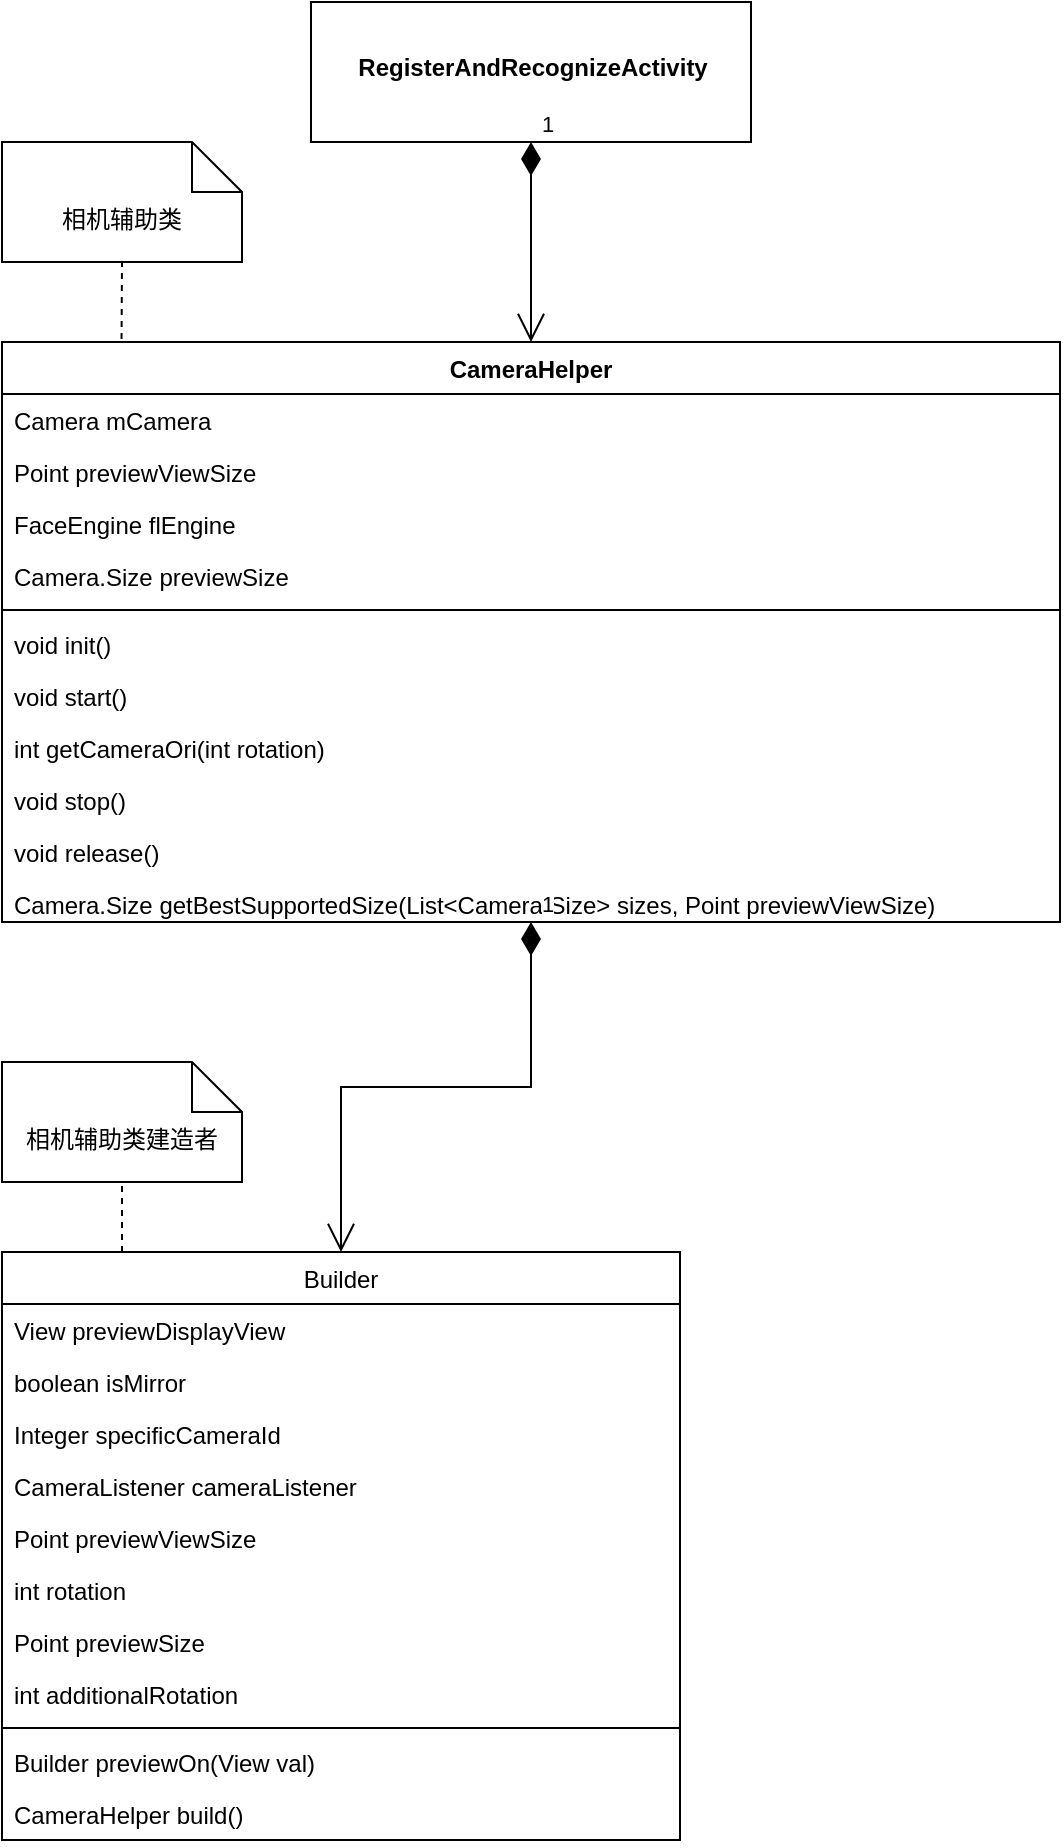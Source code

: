 <mxfile version="13.10.6" type="github">
  <diagram id="C5RBs43oDa-KdzZeNtuy" name="Page-1">
    <mxGraphModel dx="1422" dy="762" grid="1" gridSize="10" guides="1" tooltips="1" connect="1" arrows="1" fold="1" page="1" pageScale="1" pageWidth="827" pageHeight="1169" math="0" shadow="0">
      <root>
        <mxCell id="WIyWlLk6GJQsqaUBKTNV-0" />
        <mxCell id="WIyWlLk6GJQsqaUBKTNV-1" parent="WIyWlLk6GJQsqaUBKTNV-0" />
        <mxCell id="D0pM8Ozt61VsWx_AugoM-1" value="&lt;b&gt;RegisterAndRecognizeActivity&lt;/b&gt;&lt;p style=&quot;margin: 4px 0px 0px&quot;&gt;&lt;/p&gt;" style="html=1;" vertex="1" parent="WIyWlLk6GJQsqaUBKTNV-1">
          <mxGeometry x="334.5" y="210" width="220" height="70" as="geometry" />
        </mxCell>
        <mxCell id="D0pM8Ozt61VsWx_AugoM-2" value="CameraHelper" style="swimlane;fontStyle=1;align=center;verticalAlign=top;childLayout=stackLayout;horizontal=1;startSize=26;horizontalStack=0;resizeParent=1;resizeParentMax=0;resizeLast=0;collapsible=1;marginBottom=0;" vertex="1" parent="WIyWlLk6GJQsqaUBKTNV-1">
          <mxGeometry x="180" y="380" width="529" height="290" as="geometry" />
        </mxCell>
        <mxCell id="D0pM8Ozt61VsWx_AugoM-3" value="Camera mCamera" style="text;strokeColor=none;fillColor=none;align=left;verticalAlign=top;spacingLeft=4;spacingRight=4;overflow=hidden;rotatable=0;points=[[0,0.5],[1,0.5]];portConstraint=eastwest;" vertex="1" parent="D0pM8Ozt61VsWx_AugoM-2">
          <mxGeometry y="26" width="529" height="26" as="geometry" />
        </mxCell>
        <mxCell id="D0pM8Ozt61VsWx_AugoM-4" value="Point previewViewSize" style="text;strokeColor=none;fillColor=none;align=left;verticalAlign=top;spacingLeft=4;spacingRight=4;overflow=hidden;rotatable=0;points=[[0,0.5],[1,0.5]];portConstraint=eastwest;" vertex="1" parent="D0pM8Ozt61VsWx_AugoM-2">
          <mxGeometry y="52" width="529" height="26" as="geometry" />
        </mxCell>
        <mxCell id="D0pM8Ozt61VsWx_AugoM-5" value="FaceEngine flEngine" style="text;strokeColor=none;fillColor=none;align=left;verticalAlign=top;spacingLeft=4;spacingRight=4;overflow=hidden;rotatable=0;points=[[0,0.5],[1,0.5]];portConstraint=eastwest;" vertex="1" parent="D0pM8Ozt61VsWx_AugoM-2">
          <mxGeometry y="78" width="529" height="26" as="geometry" />
        </mxCell>
        <mxCell id="D0pM8Ozt61VsWx_AugoM-6" value="Camera.Size previewSize" style="text;strokeColor=none;fillColor=none;align=left;verticalAlign=top;spacingLeft=4;spacingRight=4;overflow=hidden;rotatable=0;points=[[0,0.5],[1,0.5]];portConstraint=eastwest;" vertex="1" parent="D0pM8Ozt61VsWx_AugoM-2">
          <mxGeometry y="104" width="529" height="26" as="geometry" />
        </mxCell>
        <mxCell id="D0pM8Ozt61VsWx_AugoM-10" value="" style="line;strokeWidth=1;fillColor=none;align=left;verticalAlign=middle;spacingTop=-1;spacingLeft=3;spacingRight=3;rotatable=0;labelPosition=right;points=[];portConstraint=eastwest;" vertex="1" parent="D0pM8Ozt61VsWx_AugoM-2">
          <mxGeometry y="130" width="529" height="8" as="geometry" />
        </mxCell>
        <mxCell id="D0pM8Ozt61VsWx_AugoM-11" value="void init()" style="text;strokeColor=none;fillColor=none;align=left;verticalAlign=top;spacingLeft=4;spacingRight=4;overflow=hidden;rotatable=0;points=[[0,0.5],[1,0.5]];portConstraint=eastwest;" vertex="1" parent="D0pM8Ozt61VsWx_AugoM-2">
          <mxGeometry y="138" width="529" height="26" as="geometry" />
        </mxCell>
        <mxCell id="D0pM8Ozt61VsWx_AugoM-12" value="void start()" style="text;strokeColor=none;fillColor=none;align=left;verticalAlign=top;spacingLeft=4;spacingRight=4;overflow=hidden;rotatable=0;points=[[0,0.5],[1,0.5]];portConstraint=eastwest;" vertex="1" parent="D0pM8Ozt61VsWx_AugoM-2">
          <mxGeometry y="164" width="529" height="26" as="geometry" />
        </mxCell>
        <mxCell id="D0pM8Ozt61VsWx_AugoM-13" value="int getCameraOri(int rotation)" style="text;strokeColor=none;fillColor=none;align=left;verticalAlign=top;spacingLeft=4;spacingRight=4;overflow=hidden;rotatable=0;points=[[0,0.5],[1,0.5]];portConstraint=eastwest;" vertex="1" parent="D0pM8Ozt61VsWx_AugoM-2">
          <mxGeometry y="190" width="529" height="26" as="geometry" />
        </mxCell>
        <mxCell id="D0pM8Ozt61VsWx_AugoM-14" value="void stop()" style="text;strokeColor=none;fillColor=none;align=left;verticalAlign=top;spacingLeft=4;spacingRight=4;overflow=hidden;rotatable=0;points=[[0,0.5],[1,0.5]];portConstraint=eastwest;" vertex="1" parent="D0pM8Ozt61VsWx_AugoM-2">
          <mxGeometry y="216" width="529" height="26" as="geometry" />
        </mxCell>
        <mxCell id="D0pM8Ozt61VsWx_AugoM-15" value="void release()" style="text;strokeColor=none;fillColor=none;align=left;verticalAlign=top;spacingLeft=4;spacingRight=4;overflow=hidden;rotatable=0;points=[[0,0.5],[1,0.5]];portConstraint=eastwest;" vertex="1" parent="D0pM8Ozt61VsWx_AugoM-2">
          <mxGeometry y="242" width="529" height="26" as="geometry" />
        </mxCell>
        <mxCell id="D0pM8Ozt61VsWx_AugoM-16" value="Camera.Size getBestSupportedSize(List&lt;Camera.Size&gt; sizes, Point previewViewSize)" style="text;strokeColor=none;fillColor=none;align=left;verticalAlign=top;spacingLeft=4;spacingRight=4;overflow=hidden;rotatable=0;points=[[0,0.5],[1,0.5]];portConstraint=eastwest;" vertex="1" parent="D0pM8Ozt61VsWx_AugoM-2">
          <mxGeometry y="268" width="529" height="22" as="geometry" />
        </mxCell>
        <mxCell id="D0pM8Ozt61VsWx_AugoM-17" value="相机辅助类" style="shape=note2;boundedLbl=1;whiteSpace=wrap;html=1;size=25;verticalAlign=top;align=center;" vertex="1" parent="WIyWlLk6GJQsqaUBKTNV-1">
          <mxGeometry x="180" y="280" width="120" height="60" as="geometry" />
        </mxCell>
        <mxCell id="D0pM8Ozt61VsWx_AugoM-18" value="1" style="endArrow=open;html=1;endSize=12;startArrow=diamondThin;startSize=14;startFill=1;edgeStyle=orthogonalEdgeStyle;align=left;verticalAlign=bottom;exitX=0.5;exitY=1;exitDx=0;exitDy=0;" edge="1" parent="WIyWlLk6GJQsqaUBKTNV-1" source="D0pM8Ozt61VsWx_AugoM-1" target="D0pM8Ozt61VsWx_AugoM-2">
          <mxGeometry x="-1" y="3" relative="1" as="geometry">
            <mxPoint x="531" y="260" as="sourcePoint" />
            <mxPoint x="691" y="260" as="targetPoint" />
          </mxGeometry>
        </mxCell>
        <mxCell id="D0pM8Ozt61VsWx_AugoM-19" value="" style="endArrow=none;dashed=1;html=1;entryX=0.5;entryY=1;entryDx=0;entryDy=0;entryPerimeter=0;exitX=0.113;exitY=-0.005;exitDx=0;exitDy=0;exitPerimeter=0;" edge="1" parent="WIyWlLk6GJQsqaUBKTNV-1" source="D0pM8Ozt61VsWx_AugoM-2" target="D0pM8Ozt61VsWx_AugoM-17">
          <mxGeometry width="50" height="50" relative="1" as="geometry">
            <mxPoint x="71" y="390" as="sourcePoint" />
            <mxPoint x="121" y="340" as="targetPoint" />
          </mxGeometry>
        </mxCell>
        <mxCell id="D0pM8Ozt61VsWx_AugoM-20" value="Builder" style="swimlane;fontStyle=0;childLayout=stackLayout;horizontal=1;startSize=26;fillColor=none;horizontalStack=0;resizeParent=1;resizeParentMax=0;resizeLast=0;collapsible=1;marginBottom=0;" vertex="1" parent="WIyWlLk6GJQsqaUBKTNV-1">
          <mxGeometry x="180" y="835" width="339" height="294" as="geometry" />
        </mxCell>
        <mxCell id="D0pM8Ozt61VsWx_AugoM-21" value="View previewDisplayView" style="text;strokeColor=none;fillColor=none;align=left;verticalAlign=top;spacingLeft=4;spacingRight=4;overflow=hidden;rotatable=0;points=[[0,0.5],[1,0.5]];portConstraint=eastwest;" vertex="1" parent="D0pM8Ozt61VsWx_AugoM-20">
          <mxGeometry y="26" width="339" height="26" as="geometry" />
        </mxCell>
        <mxCell id="D0pM8Ozt61VsWx_AugoM-22" value="boolean isMirror" style="text;strokeColor=none;fillColor=none;align=left;verticalAlign=top;spacingLeft=4;spacingRight=4;overflow=hidden;rotatable=0;points=[[0,0.5],[1,0.5]];portConstraint=eastwest;" vertex="1" parent="D0pM8Ozt61VsWx_AugoM-20">
          <mxGeometry y="52" width="339" height="26" as="geometry" />
        </mxCell>
        <mxCell id="D0pM8Ozt61VsWx_AugoM-23" value="Integer specificCameraId" style="text;strokeColor=none;fillColor=none;align=left;verticalAlign=top;spacingLeft=4;spacingRight=4;overflow=hidden;rotatable=0;points=[[0,0.5],[1,0.5]];portConstraint=eastwest;" vertex="1" parent="D0pM8Ozt61VsWx_AugoM-20">
          <mxGeometry y="78" width="339" height="26" as="geometry" />
        </mxCell>
        <mxCell id="D0pM8Ozt61VsWx_AugoM-24" value="CameraListener cameraListener" style="text;strokeColor=none;fillColor=none;align=left;verticalAlign=top;spacingLeft=4;spacingRight=4;overflow=hidden;rotatable=0;points=[[0,0.5],[1,0.5]];portConstraint=eastwest;" vertex="1" parent="D0pM8Ozt61VsWx_AugoM-20">
          <mxGeometry y="104" width="339" height="26" as="geometry" />
        </mxCell>
        <mxCell id="D0pM8Ozt61VsWx_AugoM-25" value="Point previewViewSize" style="text;strokeColor=none;fillColor=none;align=left;verticalAlign=top;spacingLeft=4;spacingRight=4;overflow=hidden;rotatable=0;points=[[0,0.5],[1,0.5]];portConstraint=eastwest;" vertex="1" parent="D0pM8Ozt61VsWx_AugoM-20">
          <mxGeometry y="130" width="339" height="26" as="geometry" />
        </mxCell>
        <mxCell id="D0pM8Ozt61VsWx_AugoM-26" value="int rotation" style="text;strokeColor=none;fillColor=none;align=left;verticalAlign=top;spacingLeft=4;spacingRight=4;overflow=hidden;rotatable=0;points=[[0,0.5],[1,0.5]];portConstraint=eastwest;" vertex="1" parent="D0pM8Ozt61VsWx_AugoM-20">
          <mxGeometry y="156" width="339" height="26" as="geometry" />
        </mxCell>
        <mxCell id="D0pM8Ozt61VsWx_AugoM-27" value="Point previewSize" style="text;strokeColor=none;fillColor=none;align=left;verticalAlign=top;spacingLeft=4;spacingRight=4;overflow=hidden;rotatable=0;points=[[0,0.5],[1,0.5]];portConstraint=eastwest;" vertex="1" parent="D0pM8Ozt61VsWx_AugoM-20">
          <mxGeometry y="182" width="339" height="26" as="geometry" />
        </mxCell>
        <mxCell id="D0pM8Ozt61VsWx_AugoM-28" value="int additionalRotation" style="text;strokeColor=none;fillColor=none;align=left;verticalAlign=top;spacingLeft=4;spacingRight=4;overflow=hidden;rotatable=0;points=[[0,0.5],[1,0.5]];portConstraint=eastwest;" vertex="1" parent="D0pM8Ozt61VsWx_AugoM-20">
          <mxGeometry y="208" width="339" height="26" as="geometry" />
        </mxCell>
        <mxCell id="D0pM8Ozt61VsWx_AugoM-29" value="" style="line;strokeWidth=1;fillColor=none;align=left;verticalAlign=middle;spacingTop=-1;spacingLeft=3;spacingRight=3;rotatable=0;labelPosition=right;points=[];portConstraint=eastwest;" vertex="1" parent="D0pM8Ozt61VsWx_AugoM-20">
          <mxGeometry y="234" width="339" height="8" as="geometry" />
        </mxCell>
        <mxCell id="D0pM8Ozt61VsWx_AugoM-30" value="Builder previewOn(View val)" style="text;strokeColor=none;fillColor=none;align=left;verticalAlign=top;spacingLeft=4;spacingRight=4;overflow=hidden;rotatable=0;points=[[0,0.5],[1,0.5]];portConstraint=eastwest;" vertex="1" parent="D0pM8Ozt61VsWx_AugoM-20">
          <mxGeometry y="242" width="339" height="26" as="geometry" />
        </mxCell>
        <mxCell id="D0pM8Ozt61VsWx_AugoM-35" value="CameraHelper build()" style="text;strokeColor=none;fillColor=none;align=left;verticalAlign=top;spacingLeft=4;spacingRight=4;overflow=hidden;rotatable=0;points=[[0,0.5],[1,0.5]];portConstraint=eastwest;" vertex="1" parent="D0pM8Ozt61VsWx_AugoM-20">
          <mxGeometry y="268" width="339" height="26" as="geometry" />
        </mxCell>
        <mxCell id="D0pM8Ozt61VsWx_AugoM-31" value="相机辅助类建造者" style="shape=note2;boundedLbl=1;whiteSpace=wrap;html=1;size=25;verticalAlign=top;align=center;" vertex="1" parent="WIyWlLk6GJQsqaUBKTNV-1">
          <mxGeometry x="180" y="740" width="120" height="60" as="geometry" />
        </mxCell>
        <mxCell id="D0pM8Ozt61VsWx_AugoM-32" value="" style="endArrow=none;dashed=1;html=1;entryX=0.5;entryY=1;entryDx=0;entryDy=0;entryPerimeter=0;" edge="1" parent="WIyWlLk6GJQsqaUBKTNV-1" target="D0pM8Ozt61VsWx_AugoM-31">
          <mxGeometry width="50" height="50" relative="1" as="geometry">
            <mxPoint x="240" y="835" as="sourcePoint" />
            <mxPoint x="270" y="815" as="targetPoint" />
          </mxGeometry>
        </mxCell>
        <mxCell id="D0pM8Ozt61VsWx_AugoM-33" value="1" style="endArrow=open;html=1;endSize=12;startArrow=diamondThin;startSize=14;startFill=1;edgeStyle=orthogonalEdgeStyle;align=left;verticalAlign=bottom;rounded=0;" edge="1" parent="WIyWlLk6GJQsqaUBKTNV-1" source="D0pM8Ozt61VsWx_AugoM-2" target="D0pM8Ozt61VsWx_AugoM-20">
          <mxGeometry x="-1" y="3" relative="1" as="geometry">
            <mxPoint x="420" y="730" as="sourcePoint" />
            <mxPoint x="580" y="730" as="targetPoint" />
          </mxGeometry>
        </mxCell>
      </root>
    </mxGraphModel>
  </diagram>
</mxfile>
